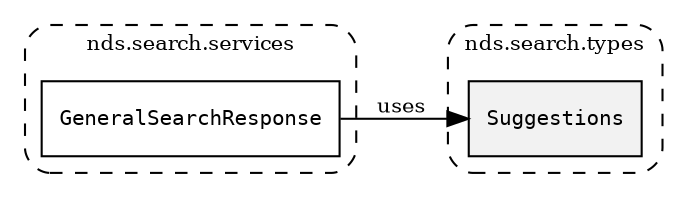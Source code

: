 /**
 * This dot file creates symbol collaboration diagram for Suggestions.
 */
digraph ZSERIO
{
    node [shape=box, fontsize=10];
    rankdir="LR";
    fontsize=10;
    tooltip="Suggestions collaboration diagram";

    subgraph "cluster_nds.search.types"
    {
        style="dashed, rounded";
        label="nds.search.types";
        tooltip="Package nds.search.types";
        href="../../../content/packages/nds.search.types.html#Package-nds-search-types";
        target="_parent";

        "Suggestions" [style="filled", fillcolor="#0000000D", target="_parent", label=<<font face="monospace"><table align="center" border="0" cellspacing="0" cellpadding="0"><tr><td href="../../../content/packages/nds.search.types.html#Structure-Suggestions" title="Structure defined in nds.search.types">Suggestions</td></tr></table></font>>];
    }

    subgraph "cluster_nds.search.services"
    {
        style="dashed, rounded";
        label="nds.search.services";
        tooltip="Package nds.search.services";
        href="../../../content/packages/nds.search.services.html#Package-nds-search-services";
        target="_parent";

        "GeneralSearchResponse" [target="_parent", label=<<font face="monospace"><table align="center" border="0" cellspacing="0" cellpadding="0"><tr><td href="../../../content/packages/nds.search.services.html#Structure-GeneralSearchResponse" title="Structure defined in nds.search.services">GeneralSearchResponse</td></tr></table></font>>];
    }

    "GeneralSearchResponse" -> "Suggestions" [label="uses", fontsize=10];
}
